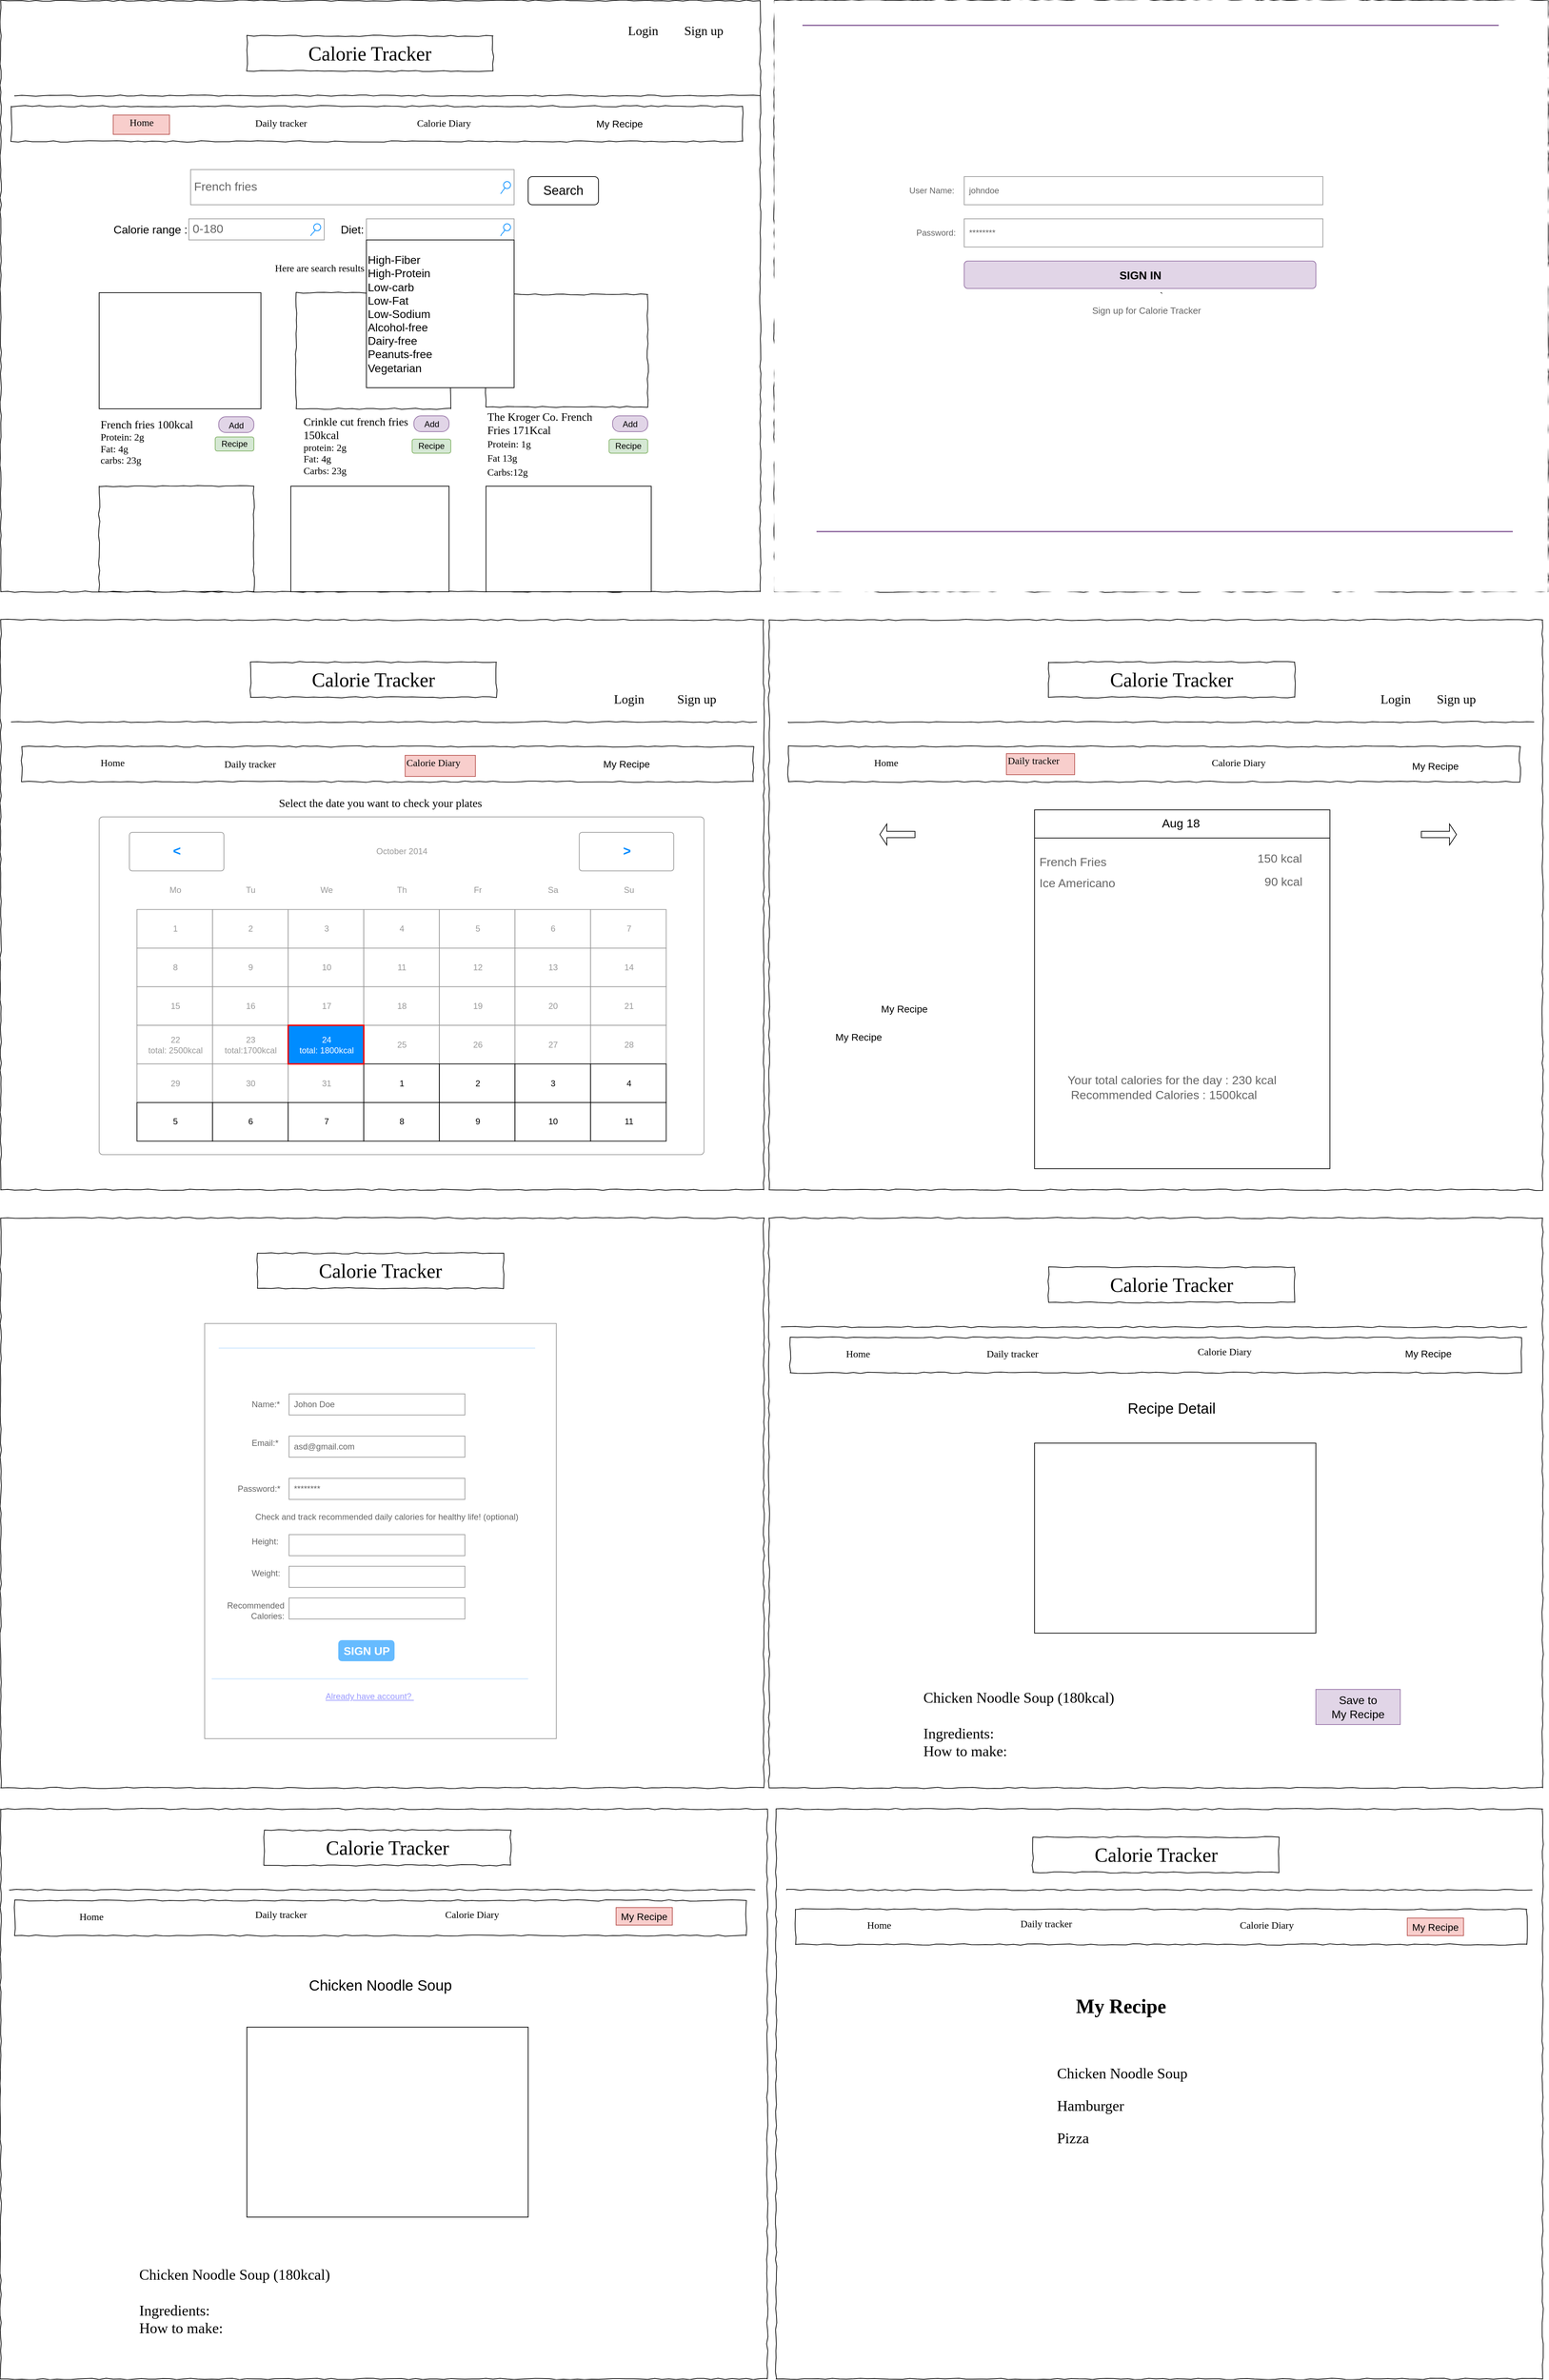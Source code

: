 <mxfile version="13.6.2" type="github">
  <diagram name="Page-1" id="03018318-947c-dd8e-b7a3-06fadd420f32">
    <mxGraphModel dx="2183" dy="1108" grid="1" gridSize="10" guides="1" tooltips="1" connect="1" arrows="1" fold="1" page="1" pageScale="1" pageWidth="1100" pageHeight="850" background="#ffffff" math="0" shadow="0">
      <root>
        <mxCell id="0" />
        <mxCell id="1" parent="0" />
        <mxCell id="677b7b8949515195-1" value="" style="whiteSpace=wrap;html=1;rounded=0;shadow=0;labelBackgroundColor=none;strokeWidth=1;fontFamily=Verdana;fontSize=12;align=center;comic=1;" parent="1" vertex="1">
          <mxGeometry y="10" width="1080" height="840" as="geometry" />
        </mxCell>
        <mxCell id="677b7b8949515195-2" value="Calorie Tracker" style="whiteSpace=wrap;html=1;rounded=0;shadow=0;labelBackgroundColor=none;strokeWidth=1;fontFamily=Verdana;fontSize=28;align=center;comic=1;" parent="1" vertex="1">
          <mxGeometry x="350" y="60" width="350" height="50" as="geometry" />
        </mxCell>
        <mxCell id="677b7b8949515195-3" value="French fries" style="strokeWidth=1;shadow=0;dashed=0;align=center;html=1;shape=mxgraph.mockup.forms.searchBox;strokeColor=#999999;mainText=;strokeColor2=#008cff;fontColor=#666666;fontSize=17;align=left;spacingLeft=3;rounded=0;labelBackgroundColor=none;comic=1;" parent="1" vertex="1">
          <mxGeometry x="270" y="250" width="460" height="50" as="geometry" />
        </mxCell>
        <mxCell id="677b7b8949515195-5" value="&lt;span style=&quot;font-size: 18px&quot;&gt;Login&lt;/span&gt;" style="text;html=1;points=[];align=left;verticalAlign=top;spacingTop=-4;fontSize=14;fontFamily=Verdana" parent="1" vertex="1">
          <mxGeometry x="890" y="40" width="90" height="30" as="geometry" />
        </mxCell>
        <mxCell id="677b7b8949515195-6" value="&lt;font style=&quot;font-size: 18px&quot;&gt;Sign up&lt;/font&gt;" style="text;html=1;points=[];align=left;verticalAlign=top;spacingTop=-4;fontSize=14;fontFamily=Verdana" parent="1" vertex="1">
          <mxGeometry x="970" y="40" width="70" height="40" as="geometry" />
        </mxCell>
        <mxCell id="677b7b8949515195-9" value="" style="line;strokeWidth=1;html=1;rounded=0;shadow=0;labelBackgroundColor=none;fillColor=none;fontFamily=Verdana;fontSize=14;fontColor=#000000;align=center;comic=1;" parent="1" vertex="1">
          <mxGeometry x="20" y="140" width="1060" height="10" as="geometry" />
        </mxCell>
        <mxCell id="677b7b8949515195-10" value="" style="whiteSpace=wrap;html=1;rounded=0;shadow=0;labelBackgroundColor=none;strokeWidth=1;fillColor=none;fontFamily=Verdana;fontSize=12;align=center;comic=1;" parent="1" vertex="1">
          <mxGeometry x="15" y="160" width="1040" height="50" as="geometry" />
        </mxCell>
        <mxCell id="677b7b8949515195-11" value="Calorie Diary" style="text;html=1;points=[];align=left;verticalAlign=top;spacingTop=-4;fontSize=14;fontFamily=Verdana" parent="1" vertex="1">
          <mxGeometry x="590" y="173.75" width="100" height="30" as="geometry" />
        </mxCell>
        <mxCell id="677b7b8949515195-13" value="Daily tracker&lt;br&gt;" style="text;html=1;points=[];align=left;verticalAlign=top;spacingTop=-4;fontSize=14;fontFamily=Verdana" parent="1" vertex="1">
          <mxGeometry x="360" y="173.75" width="97" height="25" as="geometry" />
        </mxCell>
        <mxCell id="677b7b8949515195-14" value="Home" style="text;html=1;points=[];align=center;verticalAlign=top;spacingTop=-4;fontSize=14;fontFamily=Verdana;fillColor=#f8cecc;strokeColor=#b85450;" parent="1" vertex="1">
          <mxGeometry x="160" y="172.5" width="80" height="27.5" as="geometry" />
        </mxCell>
        <mxCell id="677b7b8949515195-25" value="" style="whiteSpace=wrap;html=1;rounded=0;shadow=0;labelBackgroundColor=none;strokeWidth=1;fontFamily=Verdana;fontSize=12;align=center;comic=1;" parent="1" vertex="1">
          <mxGeometry x="140" y="700" width="220" height="150" as="geometry" />
        </mxCell>
        <mxCell id="677b7b8949515195-26" value="" style="whiteSpace=wrap;html=1;rounded=0;shadow=0;labelBackgroundColor=none;strokeWidth=1;fontFamily=Verdana;fontSize=12;align=center;comic=1;" parent="1" vertex="1">
          <mxGeometry x="690" y="427.5" width="230" height="160" as="geometry" />
        </mxCell>
        <mxCell id="677b7b8949515195-42" value="&lt;font style=&quot;font-size: 16px&quot;&gt;French fries 100kcal&lt;/font&gt;&lt;br&gt;Protein: 2g &lt;br&gt;Fat: 4g&lt;br&gt;carbs: 23g" style="text;html=1;points=[];align=left;verticalAlign=top;spacingTop=-4;fontSize=14;fontFamily=Verdana" parent="1" vertex="1">
          <mxGeometry x="140" y="600" width="160" height="70" as="geometry" />
        </mxCell>
        <mxCell id="677b7b8949515195-48" value="Here are search results for &quot; &quot;" style="text;html=1;points=[];align=left;verticalAlign=top;spacingTop=-4;fontSize=14;fontFamily=Verdana" parent="1" vertex="1">
          <mxGeometry x="387.5" y="380" width="250" height="30" as="geometry" />
        </mxCell>
        <mxCell id="iOdEwq1WsNc-iahHYhRR-1" value="&lt;font style=&quot;font-size: 18px&quot;&gt;Search&lt;/font&gt;" style="rounded=1;whiteSpace=wrap;html=1;" parent="1" vertex="1">
          <mxGeometry x="750" y="260" width="100" height="40" as="geometry" />
        </mxCell>
        <mxCell id="iOdEwq1WsNc-iahHYhRR-2" value="" style="whiteSpace=wrap;html=1;rounded=0;shadow=0;labelBackgroundColor=none;strokeWidth=1;fontFamily=Verdana;fontSize=12;align=center;comic=1;" parent="1" vertex="1">
          <mxGeometry x="420" y="425" width="220" height="165" as="geometry" />
        </mxCell>
        <mxCell id="iOdEwq1WsNc-iahHYhRR-3" value="" style="rounded=0;whiteSpace=wrap;html=1;" parent="1" vertex="1">
          <mxGeometry x="412.5" y="700" width="225" height="150" as="geometry" />
        </mxCell>
        <mxCell id="iOdEwq1WsNc-iahHYhRR-4" value="" style="rounded=0;whiteSpace=wrap;html=1;" parent="1" vertex="1">
          <mxGeometry x="690" y="700" width="235" height="150" as="geometry" />
        </mxCell>
        <mxCell id="iOdEwq1WsNc-iahHYhRR-6" value="&lt;div style=&quot;text-align: left ; font-size: 16px&quot;&gt;&lt;font style=&quot;font-size: 16px&quot;&gt;Crinkle cut french fries&lt;/font&gt;&lt;/div&gt;&lt;div style=&quot;text-align: left ; font-size: 16px&quot;&gt;&lt;font style=&quot;font-size: 16px&quot;&gt;150kcal&lt;/font&gt;&lt;/div&gt;&lt;font style=&quot;font-size: 14px&quot;&gt;&lt;div style=&quot;text-align: left&quot;&gt;&lt;span&gt;protein: 2g&lt;/span&gt;&lt;/div&gt;&lt;div style=&quot;text-align: left&quot;&gt;&lt;span&gt;Fat: 4g&lt;/span&gt;&lt;/div&gt;&lt;div style=&quot;text-align: left&quot;&gt;&lt;span&gt;Carbs: 23g&lt;/span&gt;&lt;/div&gt;&lt;/font&gt;" style="text;html=1;strokeColor=none;fillColor=none;align=center;verticalAlign=middle;whiteSpace=wrap;rounded=0;fontFamily=Verdana;" parent="1" vertex="1">
          <mxGeometry x="421" y="601.25" width="167.5" height="83.75" as="geometry" />
        </mxCell>
        <mxCell id="iOdEwq1WsNc-iahHYhRR-7" value="The Kroger Co. French Fries 171Kcal&lt;br style=&quot;font-size: 14px&quot;&gt;&lt;font style=&quot;font-size: 14px&quot;&gt;&lt;font style=&quot;font-size: 14px&quot;&gt;Protein&lt;/font&gt;: 1g&lt;br&gt;Fat 13g&lt;br&gt;Carbs:12g&lt;/font&gt;" style="text;html=1;strokeColor=none;fillColor=none;align=left;verticalAlign=middle;whiteSpace=wrap;rounded=0;fontFamily=Verdana;fontSize=16;" parent="1" vertex="1">
          <mxGeometry x="690" y="590" width="180" height="100" as="geometry" />
        </mxCell>
        <mxCell id="iOdEwq1WsNc-iahHYhRR-9" value="" style="rounded=0;whiteSpace=wrap;html=1;fontFamily=Verdana;fontSize=14;align=center;" parent="1" vertex="1">
          <mxGeometry x="140" y="425" width="230" height="165" as="geometry" />
        </mxCell>
        <mxCell id="iOdEwq1WsNc-iahHYhRR-10" value="&lt;font style=&quot;font-size: 12px ; font-weight: normal&quot;&gt;Add&lt;/font&gt;" style="strokeWidth=1;shadow=0;dashed=0;align=center;html=1;shape=mxgraph.mockup.buttons.button;strokeColor=#9673a6;mainText=;buttonStyle=round;fontSize=17;fontStyle=1;fillColor=#e1d5e7;whiteSpace=wrap;" parent="1" vertex="1">
          <mxGeometry x="310" y="601.25" width="50" height="22.5" as="geometry" />
        </mxCell>
        <mxCell id="iOdEwq1WsNc-iahHYhRR-11" value="&lt;font style=&quot;font-size: 12px ; font-weight: normal&quot;&gt;Add&lt;/font&gt;" style="strokeWidth=1;shadow=0;dashed=0;align=center;html=1;shape=mxgraph.mockup.buttons.button;strokeColor=#9673a6;mainText=;buttonStyle=round;fontSize=17;fontStyle=1;fillColor=#e1d5e7;whiteSpace=wrap;" parent="1" vertex="1">
          <mxGeometry x="587.5" y="600" width="50" height="22.5" as="geometry" />
        </mxCell>
        <mxCell id="iOdEwq1WsNc-iahHYhRR-13" value="&lt;font style=&quot;font-size: 12px ; font-weight: normal&quot;&gt;Add&lt;/font&gt;" style="strokeWidth=1;shadow=0;dashed=0;align=center;html=1;shape=mxgraph.mockup.buttons.button;strokeColor=#9673a6;mainText=;buttonStyle=round;fontSize=17;fontStyle=1;fillColor=#e1d5e7;whiteSpace=wrap;" parent="1" vertex="1">
          <mxGeometry x="870" y="600" width="50" height="22.5" as="geometry" />
        </mxCell>
        <mxCell id="iOdEwq1WsNc-iahHYhRR-16" value="" style="whiteSpace=wrap;html=1;rounded=0;shadow=0;labelBackgroundColor=none;strokeWidth=1;fontFamily=Verdana;fontSize=12;align=center;comic=1;" parent="1" vertex="1">
          <mxGeometry x="1092.5" y="890" width="1100" height="810" as="geometry" />
        </mxCell>
        <mxCell id="iOdEwq1WsNc-iahHYhRR-17" value="" style="whiteSpace=wrap;html=1;rounded=0;shadow=0;labelBackgroundColor=none;strokeWidth=1;fontFamily=Verdana;fontSize=12;align=center;comic=1;" parent="1" vertex="1">
          <mxGeometry y="1740" width="1085" height="810" as="geometry" />
        </mxCell>
        <mxCell id="iOdEwq1WsNc-iahHYhRR-18" value="&lt;span style=&quot;color: rgba(0 , 0 , 0 , 0) ; font-family: monospace ; font-size: 0px&quot;&gt;%3CmxGraphModel%3E%3Croot%3E%3CmxCell%20id%3D%220%22%2F%3E%3CmxCell%20id%3D%221%22%20parent%3D%220%22%2F%3E%3CmxCell%20id%3D%222%22%20value%3D%22Calorie%20Tracker%22%20style%3D%22whiteSpace%3Dwrap%3Bhtml%3D1%3Brounded%3D0%3Bshadow%3D0%3BlabelBackgroundColor%3Dnone%3BstrokeWidth%3D1%3BfontFamily%3DVerdana%3BfontSize%3D28%3Balign%3Dcenter%3Bcomic%3D1%3B%22%20vertex%3D%221%22%20parent%3D%221%22%3E%3CmxGeometry%20x%3D%22350%22%20y%3D%2250%22%20width%3D%22350%22%20height%3D%2250%22%20as%3D%22geometry%22%2F%3E%3C%2FmxCell%3E%3C%2Froot%3E%3C%2FmxGraphModel%3E&lt;/span&gt;" style="whiteSpace=wrap;html=1;rounded=0;shadow=0;labelBackgroundColor=none;strokeWidth=1;fontFamily=Verdana;fontSize=12;align=center;comic=1;" parent="1" vertex="1">
          <mxGeometry y="890" width="1085" height="810" as="geometry" />
        </mxCell>
        <mxCell id="iOdEwq1WsNc-iahHYhRR-20" value="" style="whiteSpace=wrap;html=1;rounded=0;shadow=0;labelBackgroundColor=none;strokeColor=#000000;strokeWidth=1;fillColor=none;fontFamily=Verdana;fontSize=12;fontColor=#000000;align=center;comic=1;" parent="1" vertex="1">
          <mxGeometry x="1100" y="10" width="1100" height="840" as="geometry" />
        </mxCell>
        <mxCell id="iOdEwq1WsNc-iahHYhRR-21" value="`" style="strokeWidth=1;shadow=0;dashed=0;align=center;html=1;shape=mxgraph.mockup.forms.rrect;rSize=0;fillColor=#ffffff;fontFamily=Verdana;fontSize=14;strokeColor=none;" parent="1" vertex="1">
          <mxGeometry x="1100" y="10" width="1100" height="840" as="geometry" />
        </mxCell>
        <mxCell id="iOdEwq1WsNc-iahHYhRR-23" value="" style="shape=line;strokeColor=#9673a6;strokeWidth=2;html=1;resizeWidth=1;fillColor=#e1d5e7;" parent="iOdEwq1WsNc-iahHYhRR-21" vertex="1">
          <mxGeometry width="990" height="10" relative="1" as="geometry">
            <mxPoint x="40" y="30" as="offset" />
          </mxGeometry>
        </mxCell>
        <mxCell id="iOdEwq1WsNc-iahHYhRR-24" value="User Name:" style="strokeWidth=1;shadow=0;dashed=0;align=center;html=1;shape=mxgraph.mockup.forms.anchor;fontSize=12;fontColor=#666666;align=left;resizeWidth=1;spacingLeft=0;strokeColor=none;" parent="iOdEwq1WsNc-iahHYhRR-21" vertex="1">
          <mxGeometry width="70" height="20" relative="1" as="geometry">
            <mxPoint x="190" y="260" as="offset" />
          </mxGeometry>
        </mxCell>
        <mxCell id="iOdEwq1WsNc-iahHYhRR-25" value="johndoe" style="strokeWidth=1;shadow=0;dashed=0;align=center;html=1;shape=mxgraph.mockup.forms.rrect;rSize=0;strokeColor=#999999;fontColor=#666666;align=left;spacingLeft=5;resizeWidth=1;" parent="iOdEwq1WsNc-iahHYhRR-21" vertex="1">
          <mxGeometry width="510" height="40" relative="1" as="geometry">
            <mxPoint x="270" y="250" as="offset" />
          </mxGeometry>
        </mxCell>
        <mxCell id="iOdEwq1WsNc-iahHYhRR-26" value="Password:" style="strokeWidth=1;shadow=0;dashed=0;align=center;html=1;shape=mxgraph.mockup.forms.anchor;fontSize=12;fontColor=#666666;align=left;resizeWidth=1;spacingLeft=0;strokeColor=none;" parent="iOdEwq1WsNc-iahHYhRR-21" vertex="1">
          <mxGeometry width="70" height="20" relative="1" as="geometry">
            <mxPoint x="200" y="320" as="offset" />
          </mxGeometry>
        </mxCell>
        <mxCell id="iOdEwq1WsNc-iahHYhRR-27" value="********" style="strokeWidth=1;shadow=0;dashed=0;align=center;html=1;shape=mxgraph.mockup.forms.rrect;rSize=0;strokeColor=#999999;fontColor=#666666;align=left;spacingLeft=5;resizeWidth=1;" parent="iOdEwq1WsNc-iahHYhRR-21" vertex="1">
          <mxGeometry width="510" height="40" relative="1" as="geometry">
            <mxPoint x="270" y="310" as="offset" />
          </mxGeometry>
        </mxCell>
        <mxCell id="iOdEwq1WsNc-iahHYhRR-28" value="SIGN IN" style="strokeWidth=1;shadow=0;dashed=0;align=center;html=1;shape=mxgraph.mockup.forms.rrect;rSize=5;strokeColor=#9673a6;fillColor=#e1d5e7;fontSize=16;fontStyle=1;" parent="iOdEwq1WsNc-iahHYhRR-21" vertex="1">
          <mxGeometry y="1" width="500" height="39" relative="1" as="geometry">
            <mxPoint x="270" y="-470" as="offset" />
          </mxGeometry>
        </mxCell>
        <mxCell id="iOdEwq1WsNc-iahHYhRR-30" value="" style="shape=line;strokeColor=#9673a6;strokeWidth=2;html=1;resizeWidth=1;fillColor=#e1d5e7;" parent="iOdEwq1WsNc-iahHYhRR-21" vertex="1">
          <mxGeometry y="1" width="990" height="11" relative="1" as="geometry">
            <mxPoint x="60" y="-91" as="offset" />
          </mxGeometry>
        </mxCell>
        <mxCell id="iOdEwq1WsNc-iahHYhRR-31" value="&lt;font style=&quot;font-size: 13px&quot;&gt;Sign up for Calorie Tracker&lt;/font&gt;" style="strokeWidth=1;shadow=0;dashed=0;align=center;html=1;shape=mxgraph.mockup.forms.anchor;fontSize=12;fontColor=#666666;align=left;spacingLeft=0;resizeWidth=1;strokeColor=none;" parent="iOdEwq1WsNc-iahHYhRR-21" vertex="1">
          <mxGeometry y="1" width="200" height="49" relative="1" as="geometry">
            <mxPoint x="450" y="-425" as="offset" />
          </mxGeometry>
        </mxCell>
        <mxCell id="iOdEwq1WsNc-iahHYhRR-33" value="" style="whiteSpace=wrap;html=1;rounded=0;shadow=0;labelBackgroundColor=none;strokeWidth=1;fillColor=none;fontFamily=Verdana;fontSize=12;align=center;comic=1;" parent="1" vertex="1">
          <mxGeometry x="30" y="1070" width="1040" height="50" as="geometry" />
        </mxCell>
        <mxCell id="iOdEwq1WsNc-iahHYhRR-34" value="" style="whiteSpace=wrap;html=1;rounded=0;shadow=0;labelBackgroundColor=none;strokeWidth=1;fillColor=none;fontFamily=Verdana;fontSize=12;align=center;comic=1;" parent="1" vertex="1">
          <mxGeometry x="1120" y="1070" width="1040" height="50" as="geometry" />
        </mxCell>
        <mxCell id="iOdEwq1WsNc-iahHYhRR-35" value="" style="line;strokeWidth=1;html=1;rounded=0;shadow=0;labelBackgroundColor=none;fillColor=none;fontFamily=Verdana;fontSize=14;fontColor=#000000;align=center;comic=1;" parent="1" vertex="1">
          <mxGeometry x="15" y="1030" width="1060" height="10" as="geometry" />
        </mxCell>
        <mxCell id="iOdEwq1WsNc-iahHYhRR-36" value="" style="line;strokeWidth=1;html=1;rounded=0;shadow=0;labelBackgroundColor=none;fillColor=none;fontFamily=Verdana;fontSize=14;fontColor=#000000;align=center;comic=1;" parent="1" vertex="1">
          <mxGeometry x="1120" y="1030" width="1060" height="10" as="geometry" />
        </mxCell>
        <mxCell id="iOdEwq1WsNc-iahHYhRR-37" value="Calorie Tracker" style="whiteSpace=wrap;html=1;rounded=0;shadow=0;labelBackgroundColor=none;strokeWidth=1;fontFamily=Verdana;fontSize=28;align=center;comic=1;" parent="1" vertex="1">
          <mxGeometry x="355" y="950" width="350" height="50" as="geometry" />
        </mxCell>
        <mxCell id="iOdEwq1WsNc-iahHYhRR-38" value="Calorie Tracker" style="whiteSpace=wrap;html=1;rounded=0;shadow=0;labelBackgroundColor=none;strokeWidth=1;fontFamily=Verdana;fontSize=28;align=center;comic=1;" parent="1" vertex="1">
          <mxGeometry x="1490" y="950" width="350" height="50" as="geometry" />
        </mxCell>
        <mxCell id="iOdEwq1WsNc-iahHYhRR-42" value="Calorie Diary" style="text;html=1;points=[];align=left;verticalAlign=top;spacingTop=-4;fontSize=14;fontFamily=Verdana" parent="1" vertex="1">
          <mxGeometry x="1720" y="1082.5" width="100" height="30" as="geometry" />
        </mxCell>
        <mxCell id="iOdEwq1WsNc-iahHYhRR-43" value="Calorie Diary" style="text;html=1;points=[];align=left;verticalAlign=top;spacingTop=-4;fontSize=14;fontFamily=Verdana;fillColor=#f8cecc;strokeColor=#b85450;" parent="1" vertex="1">
          <mxGeometry x="575" y="1082.5" width="100" height="30" as="geometry" />
        </mxCell>
        <mxCell id="iOdEwq1WsNc-iahHYhRR-44" value="&lt;div style=&quot;text-align: center&quot;&gt;&lt;span&gt;Daily tracker&lt;/span&gt;&lt;/div&gt;" style="text;html=1;points=[];align=left;verticalAlign=top;spacingTop=-4;fontSize=14;fontFamily=Verdana;fillColor=#f8cecc;strokeColor=#b85450;" parent="1" vertex="1">
          <mxGeometry x="1430" y="1080" width="97" height="30" as="geometry" />
        </mxCell>
        <mxCell id="iOdEwq1WsNc-iahHYhRR-45" value="Daily tracker&lt;br&gt;" style="text;html=1;points=[];align=left;verticalAlign=top;spacingTop=-4;fontSize=14;fontFamily=Verdana" parent="1" vertex="1">
          <mxGeometry x="315.5" y="1085" width="97" height="25" as="geometry" />
        </mxCell>
        <mxCell id="iOdEwq1WsNc-iahHYhRR-46" value="Home" style="text;html=1;points=[];align=left;verticalAlign=top;spacingTop=-4;fontSize=14;fontFamily=Verdana" parent="1" vertex="1">
          <mxGeometry x="1240" y="1082.5" width="90" height="25" as="geometry" />
        </mxCell>
        <mxCell id="iOdEwq1WsNc-iahHYhRR-47" value="Home" style="text;html=1;points=[];align=left;verticalAlign=top;spacingTop=-4;fontSize=14;fontFamily=Verdana" parent="1" vertex="1">
          <mxGeometry x="140" y="1082.5" width="90" height="25" as="geometry" />
        </mxCell>
        <mxCell id="iOdEwq1WsNc-iahHYhRR-50" value="&lt;span style=&quot;color: rgba(0 , 0 , 0 , 0) ; font-family: monospace ; font-size: 0px&quot;&gt;%3CmxGraphModel%3E%3Croot%3E%3CmxCell%20id%3D%220%22%2F%3E%3CmxCell%20id%3D%221%22%20parent%3D%220%22%2F%3E%3CmxCell%20id%3D%222%22%20value%3D%22Ice%20Americano%22%20style%3D%22strokeWidth%3D1%3Bshadow%3D0%3Bdashed%3D0%3Balign%3Dcenter%3Bhtml%3D1%3Bshape%3Dmxgraph.mockup.forms.anchor%3BfontSize%3D17%3BfontColor%3D%23666666%3Balign%3Dleft%3BspacingLeft%3D5%3BresizeWidth%3D1%3B%22%20vertex%3D%221%22%20parent%3D%221%22%3E%3CmxGeometry%20x%3D%221480%22%20y%3D%221265%22%20width%3D%22380%22%20height%3D%2220%22%20as%3D%22geometry%22%2F%3E%3C%2FmxCell%3E%3C%2Froot%3E%3C%2FmxGraphModel%3E&lt;/span&gt;" style="strokeWidth=1;shadow=0;dashed=0;align=center;html=1;shape=mxgraph.mockup.forms.rrect;rSize=0;fontFamily=Verdana;fontSize=16;" parent="1" vertex="1">
          <mxGeometry x="1470" y="1160" width="420" height="510" as="geometry" />
        </mxCell>
        <mxCell id="iOdEwq1WsNc-iahHYhRR-51" value="Aug 18&amp;nbsp;" style="strokeWidth=1;shadow=0;dashed=0;align=center;html=1;shape=mxgraph.mockup.forms.rrect;rSize=0;fontSize=17;resizeWidth=1;" parent="iOdEwq1WsNc-iahHYhRR-50" vertex="1">
          <mxGeometry width="420" height="40" relative="1" as="geometry" />
        </mxCell>
        <mxCell id="iOdEwq1WsNc-iahHYhRR-52" value="French Fries" style="strokeWidth=1;shadow=0;dashed=0;align=center;html=1;shape=mxgraph.mockup.forms.anchor;fontSize=17;fontColor=#666666;align=left;spacingLeft=5;resizeWidth=1;strokeColor=none;" parent="iOdEwq1WsNc-iahHYhRR-50" vertex="1">
          <mxGeometry width="110" height="30" relative="1" as="geometry">
            <mxPoint y="60" as="offset" />
          </mxGeometry>
        </mxCell>
        <mxCell id="iOdEwq1WsNc-iahHYhRR-53" value="150 kcal" style="strokeWidth=1;shadow=0;dashed=0;align=center;html=1;shape=mxgraph.mockup.forms.anchor;fontSize=17;fontColor=#666666;align=left;spacingLeft=5;resizeWidth=1;strokeColor=none;" parent="iOdEwq1WsNc-iahHYhRR-50" vertex="1">
          <mxGeometry width="90" height="20" relative="1" as="geometry">
            <mxPoint x="310" y="60" as="offset" />
          </mxGeometry>
        </mxCell>
        <mxCell id="iOdEwq1WsNc-iahHYhRR-55" value="Ice Americano" style="strokeWidth=1;shadow=0;dashed=0;align=center;html=1;shape=mxgraph.mockup.forms.anchor;fontSize=17;fontColor=#666666;align=left;spacingLeft=5;resizeWidth=1;strokeColor=none;" parent="iOdEwq1WsNc-iahHYhRR-50" vertex="1">
          <mxGeometry width="380" height="20" relative="1" as="geometry">
            <mxPoint y="95" as="offset" />
          </mxGeometry>
        </mxCell>
        <mxCell id="iOdEwq1WsNc-iahHYhRR-116" value="90 kcal" style="strokeWidth=1;shadow=0;dashed=0;align=center;html=1;shape=mxgraph.mockup.forms.anchor;fontSize=17;fontColor=#666666;align=left;spacingLeft=5;resizeWidth=1;strokeColor=none;" parent="iOdEwq1WsNc-iahHYhRR-50" vertex="1">
          <mxGeometry x="320" y="90" width="80" height="25" as="geometry" />
        </mxCell>
        <mxCell id="iOdEwq1WsNc-iahHYhRR-117" value="Your total calories for the day : 230 kcal&lt;br&gt;&amp;nbsp;Recommended Calories : 1500kcal" style="strokeWidth=1;shadow=0;dashed=0;align=left;html=1;shape=mxgraph.mockup.forms.anchor;fontSize=17;fontColor=#666666;align=left;spacingLeft=5;resizeWidth=1;strokeColor=none;" parent="iOdEwq1WsNc-iahHYhRR-50" vertex="1">
          <mxGeometry x="40" y="360" width="330" height="70" as="geometry" />
        </mxCell>
        <mxCell id="iOdEwq1WsNc-iahHYhRR-56" style="edgeStyle=orthogonalEdgeStyle;rounded=0;orthogonalLoop=1;jettySize=auto;html=1;exitX=0;exitY=1;exitDx=0;exitDy=0;fontFamily=Verdana;fontSize=16;" parent="1" source="iOdEwq1WsNc-iahHYhRR-16" target="iOdEwq1WsNc-iahHYhRR-16" edge="1">
          <mxGeometry relative="1" as="geometry">
            <Array as="points">
              <mxPoint x="1140" y="1700" />
              <mxPoint x="1140" y="1700" />
            </Array>
          </mxGeometry>
        </mxCell>
        <mxCell id="iOdEwq1WsNc-iahHYhRR-58" value="t" style="strokeWidth=1;shadow=0;dashed=0;align=center;html=1;shape=mxgraph.mockup.forms.rrect;rSize=5;strokeColor=#999999;fillColor=#ffffff;fontFamily=Verdana;fontSize=16;" parent="1" vertex="1">
          <mxGeometry x="140" y="1170" width="860" height="480" as="geometry" />
        </mxCell>
        <mxCell id="iOdEwq1WsNc-iahHYhRR-59" value="October 2014" style="strokeWidth=1;shadow=0;dashed=0;align=center;html=1;shape=mxgraph.mockup.forms.anchor;fontColor=#999999;strokeColor=none;" parent="iOdEwq1WsNc-iahHYhRR-58" vertex="1">
          <mxGeometry x="161.25" y="21.943" width="537.5" height="54.857" as="geometry" />
        </mxCell>
        <mxCell id="iOdEwq1WsNc-iahHYhRR-60" value="&lt;" style="strokeWidth=1;shadow=0;dashed=0;align=center;html=1;shape=mxgraph.mockup.forms.rrect;rSize=4;strokeColor=#999999;fontColor=#008cff;fontSize=19;fontStyle=1;" parent="iOdEwq1WsNc-iahHYhRR-58" vertex="1">
          <mxGeometry x="43" y="21.943" width="134.375" height="54.857" as="geometry" />
        </mxCell>
        <mxCell id="iOdEwq1WsNc-iahHYhRR-61" value="&gt;" style="strokeWidth=1;shadow=0;dashed=0;align=center;html=1;shape=mxgraph.mockup.forms.rrect;rSize=4;strokeColor=#999999;fontColor=#008cff;fontSize=19;fontStyle=1;" parent="iOdEwq1WsNc-iahHYhRR-58" vertex="1">
          <mxGeometry x="682.625" y="21.943" width="134.375" height="54.857" as="geometry" />
        </mxCell>
        <mxCell id="iOdEwq1WsNc-iahHYhRR-62" value="Mo" style="strokeWidth=1;shadow=0;dashed=0;align=center;html=1;shape=mxgraph.mockup.forms.anchor;fontColor=#999999;" parent="iOdEwq1WsNc-iahHYhRR-58" vertex="1">
          <mxGeometry x="53.75" y="76.8" width="107.5" height="54.857" as="geometry" />
        </mxCell>
        <mxCell id="iOdEwq1WsNc-iahHYhRR-63" value="Tu" style="strokeWidth=1;shadow=0;dashed=0;align=center;html=1;shape=mxgraph.mockup.forms.anchor;fontColor=#999999;" parent="iOdEwq1WsNc-iahHYhRR-58" vertex="1">
          <mxGeometry x="161.25" y="76.8" width="107.5" height="54.857" as="geometry" />
        </mxCell>
        <mxCell id="iOdEwq1WsNc-iahHYhRR-64" value="We" style="strokeWidth=1;shadow=0;dashed=0;align=center;html=1;shape=mxgraph.mockup.forms.anchor;fontColor=#999999;" parent="iOdEwq1WsNc-iahHYhRR-58" vertex="1">
          <mxGeometry x="268.75" y="76.8" width="107.5" height="54.857" as="geometry" />
        </mxCell>
        <mxCell id="iOdEwq1WsNc-iahHYhRR-65" value="Th" style="strokeWidth=1;shadow=0;dashed=0;align=center;html=1;shape=mxgraph.mockup.forms.anchor;fontColor=#999999;" parent="iOdEwq1WsNc-iahHYhRR-58" vertex="1">
          <mxGeometry x="376.25" y="76.8" width="107.5" height="54.857" as="geometry" />
        </mxCell>
        <mxCell id="iOdEwq1WsNc-iahHYhRR-66" value="Fr" style="strokeWidth=1;shadow=0;dashed=0;align=center;html=1;shape=mxgraph.mockup.forms.anchor;fontColor=#999999;" parent="iOdEwq1WsNc-iahHYhRR-58" vertex="1">
          <mxGeometry x="483.75" y="76.8" width="107.5" height="54.857" as="geometry" />
        </mxCell>
        <mxCell id="iOdEwq1WsNc-iahHYhRR-67" value="Sa" style="strokeWidth=1;shadow=0;dashed=0;align=center;html=1;shape=mxgraph.mockup.forms.anchor;fontColor=#999999;" parent="iOdEwq1WsNc-iahHYhRR-58" vertex="1">
          <mxGeometry x="591.25" y="76.8" width="107.5" height="54.857" as="geometry" />
        </mxCell>
        <mxCell id="iOdEwq1WsNc-iahHYhRR-68" value="Su" style="strokeWidth=1;shadow=0;dashed=0;align=center;html=1;shape=mxgraph.mockup.forms.anchor;fontColor=#999999;" parent="iOdEwq1WsNc-iahHYhRR-58" vertex="1">
          <mxGeometry x="698.75" y="76.8" width="107.5" height="54.857" as="geometry" />
        </mxCell>
        <mxCell id="iOdEwq1WsNc-iahHYhRR-69" value="1" style="strokeWidth=1;shadow=0;dashed=0;align=center;html=1;shape=mxgraph.mockup.forms.rrect;rSize=0;strokeColor=#999999;fontColor=#999999;" parent="iOdEwq1WsNc-iahHYhRR-58" vertex="1">
          <mxGeometry x="53.75" y="131.657" width="107.5" height="54.857" as="geometry" />
        </mxCell>
        <mxCell id="iOdEwq1WsNc-iahHYhRR-70" value="2" style="strokeWidth=1;shadow=0;dashed=0;align=center;html=1;shape=mxgraph.mockup.forms.rrect;rSize=0;strokeColor=#999999;fontColor=#999999;" parent="iOdEwq1WsNc-iahHYhRR-58" vertex="1">
          <mxGeometry x="161.25" y="131.657" width="107.5" height="54.857" as="geometry" />
        </mxCell>
        <mxCell id="iOdEwq1WsNc-iahHYhRR-71" value="3" style="strokeWidth=1;shadow=0;dashed=0;align=center;html=1;shape=mxgraph.mockup.forms.rrect;rSize=0;strokeColor=#999999;fontColor=#999999;" parent="iOdEwq1WsNc-iahHYhRR-58" vertex="1">
          <mxGeometry x="268.75" y="131.657" width="107.5" height="54.857" as="geometry" />
        </mxCell>
        <mxCell id="iOdEwq1WsNc-iahHYhRR-72" value="4" style="strokeWidth=1;shadow=0;dashed=0;align=center;html=1;shape=mxgraph.mockup.forms.rrect;rSize=0;strokeColor=#999999;fontColor=#999999;" parent="iOdEwq1WsNc-iahHYhRR-58" vertex="1">
          <mxGeometry x="376.25" y="131.657" width="107.5" height="54.857" as="geometry" />
        </mxCell>
        <mxCell id="iOdEwq1WsNc-iahHYhRR-73" value="5" style="strokeWidth=1;shadow=0;dashed=0;align=center;html=1;shape=mxgraph.mockup.forms.rrect;rSize=0;strokeColor=#999999;fontColor=#999999;" parent="iOdEwq1WsNc-iahHYhRR-58" vertex="1">
          <mxGeometry x="483.75" y="131.657" width="107.5" height="54.857" as="geometry" />
        </mxCell>
        <mxCell id="iOdEwq1WsNc-iahHYhRR-74" value="6" style="strokeWidth=1;shadow=0;dashed=0;align=center;html=1;shape=mxgraph.mockup.forms.rrect;rSize=0;strokeColor=#999999;fontColor=#999999;" parent="iOdEwq1WsNc-iahHYhRR-58" vertex="1">
          <mxGeometry x="591.25" y="131.657" width="107.5" height="54.857" as="geometry" />
        </mxCell>
        <mxCell id="iOdEwq1WsNc-iahHYhRR-75" value="7" style="strokeWidth=1;shadow=0;dashed=0;align=center;html=1;shape=mxgraph.mockup.forms.rrect;rSize=0;strokeColor=#999999;fontColor=#999999;" parent="iOdEwq1WsNc-iahHYhRR-58" vertex="1">
          <mxGeometry x="698.75" y="131.657" width="107.5" height="54.857" as="geometry" />
        </mxCell>
        <mxCell id="iOdEwq1WsNc-iahHYhRR-76" value="8" style="strokeWidth=1;shadow=0;dashed=0;align=center;html=1;shape=mxgraph.mockup.forms.rrect;rSize=0;strokeColor=#999999;fontColor=#999999;" parent="iOdEwq1WsNc-iahHYhRR-58" vertex="1">
          <mxGeometry x="53.75" y="186.514" width="107.5" height="54.857" as="geometry" />
        </mxCell>
        <mxCell id="iOdEwq1WsNc-iahHYhRR-77" value="9" style="strokeWidth=1;shadow=0;dashed=0;align=center;html=1;shape=mxgraph.mockup.forms.rrect;rSize=0;strokeColor=#999999;fontColor=#999999;" parent="iOdEwq1WsNc-iahHYhRR-58" vertex="1">
          <mxGeometry x="161.25" y="186.514" width="107.5" height="54.857" as="geometry" />
        </mxCell>
        <mxCell id="iOdEwq1WsNc-iahHYhRR-78" value="10" style="strokeWidth=1;shadow=0;dashed=0;align=center;html=1;shape=mxgraph.mockup.forms.rrect;rSize=0;strokeColor=#999999;fontColor=#999999;" parent="iOdEwq1WsNc-iahHYhRR-58" vertex="1">
          <mxGeometry x="268.75" y="186.514" width="107.5" height="54.857" as="geometry" />
        </mxCell>
        <mxCell id="iOdEwq1WsNc-iahHYhRR-79" value="11" style="strokeWidth=1;shadow=0;dashed=0;align=center;html=1;shape=mxgraph.mockup.forms.rrect;rSize=0;strokeColor=#999999;fontColor=#999999;" parent="iOdEwq1WsNc-iahHYhRR-58" vertex="1">
          <mxGeometry x="376.25" y="186.514" width="107.5" height="54.857" as="geometry" />
        </mxCell>
        <mxCell id="iOdEwq1WsNc-iahHYhRR-80" value="12" style="strokeWidth=1;shadow=0;dashed=0;align=center;html=1;shape=mxgraph.mockup.forms.rrect;rSize=0;strokeColor=#999999;fontColor=#999999;" parent="iOdEwq1WsNc-iahHYhRR-58" vertex="1">
          <mxGeometry x="483.75" y="186.514" width="107.5" height="54.857" as="geometry" />
        </mxCell>
        <mxCell id="iOdEwq1WsNc-iahHYhRR-81" value="13" style="strokeWidth=1;shadow=0;dashed=0;align=center;html=1;shape=mxgraph.mockup.forms.rrect;rSize=0;strokeColor=#999999;fontColor=#999999;" parent="iOdEwq1WsNc-iahHYhRR-58" vertex="1">
          <mxGeometry x="591.25" y="186.514" width="107.5" height="54.857" as="geometry" />
        </mxCell>
        <mxCell id="iOdEwq1WsNc-iahHYhRR-82" value="14" style="strokeWidth=1;shadow=0;dashed=0;align=center;html=1;shape=mxgraph.mockup.forms.rrect;rSize=0;strokeColor=#999999;fontColor=#999999;" parent="iOdEwq1WsNc-iahHYhRR-58" vertex="1">
          <mxGeometry x="698.75" y="186.514" width="107.5" height="54.857" as="geometry" />
        </mxCell>
        <mxCell id="iOdEwq1WsNc-iahHYhRR-83" value="15" style="strokeWidth=1;shadow=0;dashed=0;align=center;html=1;shape=mxgraph.mockup.forms.rrect;rSize=0;strokeColor=#999999;fontColor=#999999;" parent="iOdEwq1WsNc-iahHYhRR-58" vertex="1">
          <mxGeometry x="53.75" y="241.371" width="107.5" height="54.857" as="geometry" />
        </mxCell>
        <mxCell id="iOdEwq1WsNc-iahHYhRR-84" value="16" style="strokeWidth=1;shadow=0;dashed=0;align=center;html=1;shape=mxgraph.mockup.forms.rrect;rSize=0;strokeColor=#999999;fontColor=#999999;" parent="iOdEwq1WsNc-iahHYhRR-58" vertex="1">
          <mxGeometry x="161.25" y="241.371" width="107.5" height="54.857" as="geometry" />
        </mxCell>
        <mxCell id="iOdEwq1WsNc-iahHYhRR-85" value="17" style="strokeWidth=1;shadow=0;dashed=0;align=center;html=1;shape=mxgraph.mockup.forms.rrect;rSize=0;strokeColor=#999999;fontColor=#999999;" parent="iOdEwq1WsNc-iahHYhRR-58" vertex="1">
          <mxGeometry x="268.75" y="241.371" width="107.5" height="54.857" as="geometry" />
        </mxCell>
        <mxCell id="iOdEwq1WsNc-iahHYhRR-86" value="18" style="strokeWidth=1;shadow=0;dashed=0;align=center;html=1;shape=mxgraph.mockup.forms.rrect;rSize=0;strokeColor=#999999;fontColor=#999999;" parent="iOdEwq1WsNc-iahHYhRR-58" vertex="1">
          <mxGeometry x="376.25" y="241.371" width="107.5" height="54.857" as="geometry" />
        </mxCell>
        <mxCell id="iOdEwq1WsNc-iahHYhRR-87" value="19" style="strokeWidth=1;shadow=0;dashed=0;align=center;html=1;shape=mxgraph.mockup.forms.rrect;rSize=0;strokeColor=#999999;fontColor=#999999;" parent="iOdEwq1WsNc-iahHYhRR-58" vertex="1">
          <mxGeometry x="483.75" y="241.371" width="107.5" height="54.857" as="geometry" />
        </mxCell>
        <mxCell id="iOdEwq1WsNc-iahHYhRR-88" value="20" style="strokeWidth=1;shadow=0;dashed=0;align=center;html=1;shape=mxgraph.mockup.forms.rrect;rSize=0;strokeColor=#999999;fontColor=#999999;" parent="iOdEwq1WsNc-iahHYhRR-58" vertex="1">
          <mxGeometry x="591.25" y="241.371" width="107.5" height="54.857" as="geometry" />
        </mxCell>
        <mxCell id="iOdEwq1WsNc-iahHYhRR-89" value="21" style="strokeWidth=1;shadow=0;dashed=0;align=center;html=1;shape=mxgraph.mockup.forms.rrect;rSize=0;strokeColor=#999999;fontColor=#999999;" parent="iOdEwq1WsNc-iahHYhRR-58" vertex="1">
          <mxGeometry x="698.75" y="241.371" width="107.5" height="54.857" as="geometry" />
        </mxCell>
        <mxCell id="iOdEwq1WsNc-iahHYhRR-90" value="22&lt;br&gt;total: 2500kcal" style="strokeWidth=1;shadow=0;dashed=0;align=center;html=1;shape=mxgraph.mockup.forms.rrect;rSize=0;strokeColor=#999999;fontColor=#999999;" parent="iOdEwq1WsNc-iahHYhRR-58" vertex="1">
          <mxGeometry x="53.75" y="296.229" width="107.5" height="54.857" as="geometry" />
        </mxCell>
        <mxCell id="iOdEwq1WsNc-iahHYhRR-91" value="23&lt;br&gt;total:1700kcal" style="strokeWidth=1;shadow=0;dashed=0;align=center;html=1;shape=mxgraph.mockup.forms.rrect;rSize=0;strokeColor=#999999;fontColor=#999999;" parent="iOdEwq1WsNc-iahHYhRR-58" vertex="1">
          <mxGeometry x="161.25" y="296.229" width="107.5" height="54.857" as="geometry" />
        </mxCell>
        <mxCell id="iOdEwq1WsNc-iahHYhRR-92" value="25" style="strokeWidth=1;shadow=0;dashed=0;align=center;html=1;shape=mxgraph.mockup.forms.rrect;rSize=0;strokeColor=#999999;fontColor=#999999;" parent="iOdEwq1WsNc-iahHYhRR-58" vertex="1">
          <mxGeometry x="376.25" y="296.229" width="107.5" height="54.857" as="geometry" />
        </mxCell>
        <mxCell id="iOdEwq1WsNc-iahHYhRR-93" value="26" style="strokeWidth=1;shadow=0;dashed=0;align=center;html=1;shape=mxgraph.mockup.forms.rrect;rSize=0;strokeColor=#999999;fontColor=#999999;" parent="iOdEwq1WsNc-iahHYhRR-58" vertex="1">
          <mxGeometry x="483.75" y="296.229" width="107.5" height="54.857" as="geometry" />
        </mxCell>
        <mxCell id="iOdEwq1WsNc-iahHYhRR-94" value="27" style="strokeWidth=1;shadow=0;dashed=0;align=center;html=1;shape=mxgraph.mockup.forms.rrect;rSize=0;strokeColor=#999999;fontColor=#999999;" parent="iOdEwq1WsNc-iahHYhRR-58" vertex="1">
          <mxGeometry x="591.25" y="296.229" width="107.5" height="54.857" as="geometry" />
        </mxCell>
        <mxCell id="iOdEwq1WsNc-iahHYhRR-95" value="28" style="strokeWidth=1;shadow=0;dashed=0;align=center;html=1;shape=mxgraph.mockup.forms.rrect;rSize=0;strokeColor=#999999;fontColor=#999999;" parent="iOdEwq1WsNc-iahHYhRR-58" vertex="1">
          <mxGeometry x="698.75" y="296.229" width="107.5" height="54.857" as="geometry" />
        </mxCell>
        <mxCell id="iOdEwq1WsNc-iahHYhRR-96" value="29" style="strokeWidth=1;shadow=0;dashed=0;align=center;html=1;shape=mxgraph.mockup.forms.rrect;rSize=0;strokeColor=#999999;fontColor=#999999;" parent="iOdEwq1WsNc-iahHYhRR-58" vertex="1">
          <mxGeometry x="53.75" y="351.086" width="107.5" height="54.857" as="geometry" />
        </mxCell>
        <mxCell id="iOdEwq1WsNc-iahHYhRR-97" value="30" style="strokeWidth=1;shadow=0;dashed=0;align=center;html=1;shape=mxgraph.mockup.forms.rrect;rSize=0;strokeColor=#999999;fontColor=#999999;" parent="iOdEwq1WsNc-iahHYhRR-58" vertex="1">
          <mxGeometry x="161.25" y="351.086" width="107.5" height="54.857" as="geometry" />
        </mxCell>
        <mxCell id="iOdEwq1WsNc-iahHYhRR-98" value="31" style="strokeWidth=1;shadow=0;dashed=0;align=center;html=1;shape=mxgraph.mockup.forms.rrect;rSize=0;strokeColor=#999999;fontColor=#999999;" parent="iOdEwq1WsNc-iahHYhRR-58" vertex="1">
          <mxGeometry x="268.75" y="351.086" width="107.5" height="54.857" as="geometry" />
        </mxCell>
        <mxCell id="iOdEwq1WsNc-iahHYhRR-99" value="1" style="strokeWidth=1;shadow=0;dashed=0;align=center;html=1;shape=mxgraph.mockup.forms.rrect;rSize=0;" parent="iOdEwq1WsNc-iahHYhRR-58" vertex="1">
          <mxGeometry x="376.25" y="351.086" width="107.5" height="54.857" as="geometry" />
        </mxCell>
        <mxCell id="iOdEwq1WsNc-iahHYhRR-100" value="2" style="strokeWidth=1;shadow=0;dashed=0;align=center;html=1;shape=mxgraph.mockup.forms.rrect;rSize=0;" parent="iOdEwq1WsNc-iahHYhRR-58" vertex="1">
          <mxGeometry x="483.75" y="351.086" width="107.5" height="54.857" as="geometry" />
        </mxCell>
        <mxCell id="iOdEwq1WsNc-iahHYhRR-101" value="3" style="strokeWidth=1;shadow=0;dashed=0;align=center;html=1;shape=mxgraph.mockup.forms.rrect;rSize=0;" parent="iOdEwq1WsNc-iahHYhRR-58" vertex="1">
          <mxGeometry x="591.25" y="351.086" width="107.5" height="54.857" as="geometry" />
        </mxCell>
        <mxCell id="iOdEwq1WsNc-iahHYhRR-102" value="4" style="strokeWidth=1;shadow=0;dashed=0;align=center;html=1;shape=mxgraph.mockup.forms.rrect;rSize=0;" parent="iOdEwq1WsNc-iahHYhRR-58" vertex="1">
          <mxGeometry x="698.75" y="351.086" width="107.5" height="54.857" as="geometry" />
        </mxCell>
        <mxCell id="iOdEwq1WsNc-iahHYhRR-103" value="5" style="strokeWidth=1;shadow=0;dashed=0;align=center;html=1;shape=mxgraph.mockup.forms.rrect;rSize=0;" parent="iOdEwq1WsNc-iahHYhRR-58" vertex="1">
          <mxGeometry x="53.75" y="405.943" width="107.5" height="54.857" as="geometry" />
        </mxCell>
        <mxCell id="iOdEwq1WsNc-iahHYhRR-104" value="6" style="strokeWidth=1;shadow=0;dashed=0;align=center;html=1;shape=mxgraph.mockup.forms.rrect;rSize=0;" parent="iOdEwq1WsNc-iahHYhRR-58" vertex="1">
          <mxGeometry x="161.25" y="405.943" width="107.5" height="54.857" as="geometry" />
        </mxCell>
        <mxCell id="iOdEwq1WsNc-iahHYhRR-105" value="7" style="strokeWidth=1;shadow=0;dashed=0;align=center;html=1;shape=mxgraph.mockup.forms.rrect;rSize=0;" parent="iOdEwq1WsNc-iahHYhRR-58" vertex="1">
          <mxGeometry x="268.75" y="405.943" width="107.5" height="54.857" as="geometry" />
        </mxCell>
        <mxCell id="iOdEwq1WsNc-iahHYhRR-106" value="8" style="strokeWidth=1;shadow=0;dashed=0;align=center;html=1;shape=mxgraph.mockup.forms.rrect;rSize=0;" parent="iOdEwq1WsNc-iahHYhRR-58" vertex="1">
          <mxGeometry x="376.25" y="405.943" width="107.5" height="54.857" as="geometry" />
        </mxCell>
        <mxCell id="iOdEwq1WsNc-iahHYhRR-107" value="9" style="strokeWidth=1;shadow=0;dashed=0;align=center;html=1;shape=mxgraph.mockup.forms.rrect;rSize=0;" parent="iOdEwq1WsNc-iahHYhRR-58" vertex="1">
          <mxGeometry x="483.75" y="405.943" width="107.5" height="54.857" as="geometry" />
        </mxCell>
        <mxCell id="iOdEwq1WsNc-iahHYhRR-108" value="10" style="strokeWidth=1;shadow=0;dashed=0;align=center;html=1;shape=mxgraph.mockup.forms.rrect;rSize=0;" parent="iOdEwq1WsNc-iahHYhRR-58" vertex="1">
          <mxGeometry x="591.25" y="405.943" width="107.5" height="54.857" as="geometry" />
        </mxCell>
        <mxCell id="iOdEwq1WsNc-iahHYhRR-109" value="11" style="strokeWidth=1;shadow=0;dashed=0;align=center;html=1;shape=mxgraph.mockup.forms.rrect;rSize=0;" parent="iOdEwq1WsNc-iahHYhRR-58" vertex="1">
          <mxGeometry x="698.75" y="405.943" width="107.5" height="54.857" as="geometry" />
        </mxCell>
        <mxCell id="iOdEwq1WsNc-iahHYhRR-110" value="24&lt;br&gt;total: 1800kcal" style="strokeWidth=1;shadow=0;dashed=0;align=center;html=1;shape=mxgraph.mockup.forms.rrect;rSize=0;strokeColor=#ff0000;fontColor=#ffffff;strokeWidth=2;fillColor=#008cff;" parent="iOdEwq1WsNc-iahHYhRR-58" vertex="1">
          <mxGeometry x="268.75" y="296.229" width="107.5" height="54.857" as="geometry" />
        </mxCell>
        <mxCell id="iOdEwq1WsNc-iahHYhRR-113" value="Select the date you want to check your plates" style="text;html=1;strokeColor=none;fillColor=none;align=center;verticalAlign=middle;whiteSpace=wrap;rounded=0;fontFamily=Verdana;fontSize=16;" parent="1" vertex="1">
          <mxGeometry x="290" y="1140" width="500" height="20" as="geometry" />
        </mxCell>
        <mxCell id="iOdEwq1WsNc-iahHYhRR-118" value="&lt;span style=&quot;font-size: 18px&quot;&gt;Login&lt;/span&gt;" style="text;html=1;points=[];align=left;verticalAlign=top;spacingTop=-4;fontSize=14;fontFamily=Verdana" parent="1" vertex="1">
          <mxGeometry x="1960" y="990" width="90" height="30" as="geometry" />
        </mxCell>
        <mxCell id="iOdEwq1WsNc-iahHYhRR-119" value="&lt;span style=&quot;font-size: 18px&quot;&gt;Login&lt;/span&gt;" style="text;html=1;points=[];align=left;verticalAlign=top;spacingTop=-4;fontSize=14;fontFamily=Verdana" parent="1" vertex="1">
          <mxGeometry x="870" y="990" width="90" height="30" as="geometry" />
        </mxCell>
        <mxCell id="iOdEwq1WsNc-iahHYhRR-121" value="&lt;font style=&quot;font-size: 18px&quot;&gt;Sign up&lt;/font&gt;" style="text;html=1;points=[];align=left;verticalAlign=top;spacingTop=-4;fontSize=14;fontFamily=Verdana" parent="1" vertex="1">
          <mxGeometry x="960" y="990" width="70" height="40" as="geometry" />
        </mxCell>
        <mxCell id="iOdEwq1WsNc-iahHYhRR-120" value="&lt;font style=&quot;font-size: 18px&quot;&gt;Sign up&lt;/font&gt;" style="text;html=1;points=[];align=left;verticalAlign=top;spacingTop=-4;fontSize=14;fontFamily=Verdana" parent="1" vertex="1">
          <mxGeometry x="2040" y="990" width="70" height="40" as="geometry" />
        </mxCell>
        <mxCell id="iOdEwq1WsNc-iahHYhRR-126" value="&lt;span style=&quot;color: rgba(0 , 0 , 0 , 0) ; font-family: monospace ; font-size: 0px&quot;&gt;%3CmxGraphModel%3E%3Croot%3E%3CmxCell%20id%3D%220%22%2F%3E%3CmxCell%20id%3D%221%22%20parent%3D%220%22%2F%3E%3CmxCell%20id%3D%222%22%20value%3D%22%22%20style%3D%22strokeWidth%3D1%3Bshadow%3D0%3Bdashed%3D0%3Balign%3Dcenter%3Bhtml%3D1%3Bshape%3Dmxgraph.mockup.forms.rrect%3BrSize%3D0%3BstrokeColor%3D%23999999%3BfontColor%3D%23666666%3Balign%3Dleft%3BspacingLeft%3D5%3BresizeWidth%3D1%3B%22%20vertex%3D%221%22%20parent%3D%221%22%3E%3CmxGeometry%20x%3D%22420%22%20y%3D%222235%22%20width%3D%22250%22%20height%3D%2230%22%20as%3D%22geometry%22%2F%3E%3C%2FmxCell%3E%3C%2Froot%3E%3C%2FmxGraphModel%3E&lt;/span&gt;" style="strokeWidth=1;shadow=0;dashed=0;align=center;html=1;shape=mxgraph.mockup.forms.rrect;rSize=0;strokeColor=#999999;fillColor=#ffffff;fontFamily=Verdana;fontSize=16;" parent="1" vertex="1">
          <mxGeometry x="290" y="1890" width="500" height="590" as="geometry" />
        </mxCell>
        <mxCell id="iOdEwq1WsNc-iahHYhRR-127" value="" style="strokeWidth=1;shadow=0;dashed=0;align=center;html=1;shape=mxgraph.mockup.forms.anchor;fontSize=12;fontColor=#666666;align=left;resizeWidth=1;spacingLeft=0;" parent="iOdEwq1WsNc-iahHYhRR-126" vertex="1">
          <mxGeometry width="250.0" height="20" relative="1" as="geometry">
            <mxPoint x="10" y="10" as="offset" />
          </mxGeometry>
        </mxCell>
        <mxCell id="iOdEwq1WsNc-iahHYhRR-128" value="" style="shape=line;strokeColor=#ddeeff;strokeWidth=2;html=1;resizeWidth=1;" parent="iOdEwq1WsNc-iahHYhRR-126" vertex="1">
          <mxGeometry width="450.0" height="10" relative="1" as="geometry">
            <mxPoint x="20" y="30" as="offset" />
          </mxGeometry>
        </mxCell>
        <mxCell id="iOdEwq1WsNc-iahHYhRR-129" value="Email:*" style="strokeWidth=1;shadow=0;dashed=0;align=center;html=1;shape=mxgraph.mockup.forms.anchor;fontSize=12;fontColor=#666666;align=left;resizeWidth=1;spacingLeft=0;strokeColor=none;" parent="iOdEwq1WsNc-iahHYhRR-126" vertex="1">
          <mxGeometry width="250.0" height="20" relative="1" as="geometry">
            <mxPoint x="65" y="160" as="offset" />
          </mxGeometry>
        </mxCell>
        <mxCell id="iOdEwq1WsNc-iahHYhRR-130" value="" style="strokeWidth=1;shadow=0;dashed=0;align=center;html=1;shape=mxgraph.mockup.forms.rrect;rSize=0;strokeColor=#999999;fontColor=#666666;align=left;spacingLeft=5;resizeWidth=1;" parent="iOdEwq1WsNc-iahHYhRR-126" vertex="1">
          <mxGeometry width="250" height="30" relative="1" as="geometry">
            <mxPoint x="120" y="300" as="offset" />
          </mxGeometry>
        </mxCell>
        <mxCell id="iOdEwq1WsNc-iahHYhRR-131" value="Password:*" style="strokeWidth=1;shadow=0;dashed=0;align=center;html=1;shape=mxgraph.mockup.forms.anchor;fontSize=12;fontColor=#666666;align=left;resizeWidth=1;spacingLeft=0;strokeColor=none;" parent="iOdEwq1WsNc-iahHYhRR-126" vertex="1">
          <mxGeometry width="250.0" height="20" relative="1" as="geometry">
            <mxPoint x="45" y="225" as="offset" />
          </mxGeometry>
        </mxCell>
        <mxCell id="iOdEwq1WsNc-iahHYhRR-132" value="Johon Doe" style="strokeWidth=1;shadow=0;dashed=0;align=center;html=1;shape=mxgraph.mockup.forms.rrect;rSize=0;strokeColor=#999999;fontColor=#666666;align=left;spacingLeft=5;resizeWidth=1;" parent="iOdEwq1WsNc-iahHYhRR-126" vertex="1">
          <mxGeometry width="250" height="30" relative="1" as="geometry">
            <mxPoint x="120" y="100" as="offset" />
          </mxGeometry>
        </mxCell>
        <mxCell id="iOdEwq1WsNc-iahHYhRR-134" value="Already have account?&amp;nbsp;" style="strokeWidth=1;shadow=0;dashed=0;align=center;html=1;shape=mxgraph.mockup.forms.anchor;fontSize=12;fontColor=#9999ff;align=left;spacingLeft=0;fontStyle=4;resizeWidth=1;strokeColor=none;" parent="iOdEwq1WsNc-iahHYhRR-126" vertex="1">
          <mxGeometry y="1" width="375" height="20" relative="1" as="geometry">
            <mxPoint x="170" y="-70" as="offset" />
          </mxGeometry>
        </mxCell>
        <mxCell id="iOdEwq1WsNc-iahHYhRR-135" value="" style="shape=line;strokeColor=#ddeeff;strokeWidth=2;html=1;resizeWidth=1;" parent="iOdEwq1WsNc-iahHYhRR-126" vertex="1">
          <mxGeometry y="1" width="450.0" height="10" relative="1" as="geometry">
            <mxPoint x="10" y="-90" as="offset" />
          </mxGeometry>
        </mxCell>
        <mxCell id="iOdEwq1WsNc-iahHYhRR-137" value="SIGN UP" style="strokeWidth=1;shadow=0;dashed=0;align=center;html=1;shape=mxgraph.mockup.forms.rrect;rSize=5;strokeColor=none;fontColor=#ffffff;fillColor=#66bbff;fontSize=16;fontStyle=1;" parent="iOdEwq1WsNc-iahHYhRR-126" vertex="1">
          <mxGeometry y="1" width="80" height="30" relative="1" as="geometry">
            <mxPoint x="190" y="-140" as="offset" />
          </mxGeometry>
        </mxCell>
        <mxCell id="iOdEwq1WsNc-iahHYhRR-141" value="asd@gmail.com" style="strokeWidth=1;shadow=0;dashed=0;align=center;html=1;shape=mxgraph.mockup.forms.rrect;rSize=0;strokeColor=#999999;fontColor=#666666;align=left;spacingLeft=5;resizeWidth=1;" parent="iOdEwq1WsNc-iahHYhRR-126" vertex="1">
          <mxGeometry x="120" y="160" width="250" height="30" as="geometry" />
        </mxCell>
        <mxCell id="iOdEwq1WsNc-iahHYhRR-142" value="********" style="strokeWidth=1;shadow=0;dashed=0;align=center;html=1;shape=mxgraph.mockup.forms.rrect;rSize=0;strokeColor=#999999;fontColor=#666666;align=left;spacingLeft=5;resizeWidth=1;" parent="iOdEwq1WsNc-iahHYhRR-126" vertex="1">
          <mxGeometry x="120" y="220" width="250" height="30" as="geometry" />
        </mxCell>
        <mxCell id="iOdEwq1WsNc-iahHYhRR-143" value="" style="strokeWidth=1;shadow=0;dashed=0;align=center;html=1;shape=mxgraph.mockup.forms.rrect;rSize=0;strokeColor=#999999;fontColor=#666666;align=left;spacingLeft=5;resizeWidth=1;" parent="iOdEwq1WsNc-iahHYhRR-126" vertex="1">
          <mxGeometry x="120" y="345" width="250" height="30" as="geometry" />
        </mxCell>
        <mxCell id="iOdEwq1WsNc-iahHYhRR-145" value="Height:" style="strokeWidth=1;shadow=0;dashed=0;align=center;html=1;shape=mxgraph.mockup.forms.anchor;fontSize=12;fontColor=#666666;align=left;resizeWidth=1;spacingLeft=0;strokeColor=none;" parent="iOdEwq1WsNc-iahHYhRR-126" vertex="1">
          <mxGeometry x="65" y="300" width="250.0" height="20" as="geometry" />
        </mxCell>
        <mxCell id="iOdEwq1WsNc-iahHYhRR-144" value="Name:*" style="strokeWidth=1;shadow=0;dashed=0;align=center;html=1;shape=mxgraph.mockup.forms.anchor;fontSize=12;fontColor=#666666;align=left;resizeWidth=1;spacingLeft=0;verticalAlign=middle;strokeColor=none;" parent="iOdEwq1WsNc-iahHYhRR-126" vertex="1">
          <mxGeometry x="65" y="100" width="262.5" height="30" as="geometry" />
        </mxCell>
        <mxCell id="iOdEwq1WsNc-iahHYhRR-146" value="Weight:" style="strokeWidth=1;shadow=0;dashed=0;align=center;html=1;shape=mxgraph.mockup.forms.anchor;fontSize=12;fontColor=#666666;align=left;resizeWidth=1;spacingLeft=0;strokeColor=none;" parent="iOdEwq1WsNc-iahHYhRR-126" vertex="1">
          <mxGeometry x="65" y="345" width="250.0" height="20" as="geometry" />
        </mxCell>
        <mxCell id="iOdEwq1WsNc-iahHYhRR-147" value="Check and track recommended daily calories for healthy life! (optional)" style="strokeWidth=1;shadow=0;dashed=0;align=center;html=1;shape=mxgraph.mockup.forms.anchor;fontSize=12;fontColor=#666666;align=left;resizeWidth=1;spacingLeft=0;strokeColor=none;" parent="iOdEwq1WsNc-iahHYhRR-126" vertex="1">
          <mxGeometry x="70" y="260" width="370" height="30" as="geometry" />
        </mxCell>
        <mxCell id="iOdEwq1WsNc-iahHYhRR-149" value="" style="strokeWidth=1;shadow=0;dashed=0;align=center;html=1;shape=mxgraph.mockup.forms.rrect;rSize=0;strokeColor=#999999;fontColor=#666666;align=left;spacingLeft=5;resizeWidth=1;" parent="iOdEwq1WsNc-iahHYhRR-126" vertex="1">
          <mxGeometry x="120" y="390" width="250" height="30" as="geometry" />
        </mxCell>
        <mxCell id="iOdEwq1WsNc-iahHYhRR-150" value="Recommended&lt;br&gt;&lt;div style=&quot;text-align: right&quot;&gt;&lt;span&gt;Calories:&lt;/span&gt;&lt;/div&gt;" style="strokeWidth=1;shadow=0;dashed=0;align=right;html=1;shape=mxgraph.mockup.forms.anchor;fontSize=12;fontColor=#666666;align=left;resizeWidth=1;spacingLeft=0;strokeColor=none;" parent="iOdEwq1WsNc-iahHYhRR-126" vertex="1">
          <mxGeometry x="30" y="395" width="250" height="25" as="geometry" />
        </mxCell>
        <mxCell id="iOdEwq1WsNc-iahHYhRR-138" value="Calorie Tracker" style="whiteSpace=wrap;html=1;rounded=0;shadow=0;labelBackgroundColor=none;strokeWidth=1;fontFamily=Verdana;fontSize=28;align=center;comic=1;" parent="1" vertex="1">
          <mxGeometry x="365" y="1790" width="350" height="50" as="geometry" />
        </mxCell>
        <mxCell id="4N1Lm0MANLfWKqpjn2IC-1" value="Recipe" style="rounded=1;whiteSpace=wrap;html=1;fillColor=#d5e8d4;strokeColor=#82b366;" vertex="1" parent="1">
          <mxGeometry x="305" y="630" width="55" height="20" as="geometry" />
        </mxCell>
        <mxCell id="4N1Lm0MANLfWKqpjn2IC-2" value="Recipe" style="rounded=1;whiteSpace=wrap;html=1;fillColor=#d5e8d4;strokeColor=#82b366;" vertex="1" parent="1">
          <mxGeometry x="865" y="633.13" width="55" height="20" as="geometry" />
        </mxCell>
        <mxCell id="4N1Lm0MANLfWKqpjn2IC-3" value="Recipe" style="rounded=1;whiteSpace=wrap;html=1;fillColor=#d5e8d4;strokeColor=#82b366;" vertex="1" parent="1">
          <mxGeometry x="585" y="633.13" width="55" height="20" as="geometry" />
        </mxCell>
        <mxCell id="4N1Lm0MANLfWKqpjn2IC-8" value="" style="whiteSpace=wrap;html=1;rounded=0;shadow=0;labelBackgroundColor=none;strokeWidth=1;fontFamily=Verdana;fontSize=12;align=center;comic=1;" vertex="1" parent="1">
          <mxGeometry x="1092.5" y="1740" width="1100" height="810" as="geometry" />
        </mxCell>
        <mxCell id="4N1Lm0MANLfWKqpjn2IC-9" value="Calorie Tracker" style="whiteSpace=wrap;html=1;rounded=0;shadow=0;labelBackgroundColor=none;strokeWidth=1;fontFamily=Verdana;fontSize=28;align=center;comic=1;" vertex="1" parent="1">
          <mxGeometry x="1490" y="1810" width="350" height="50" as="geometry" />
        </mxCell>
        <mxCell id="4N1Lm0MANLfWKqpjn2IC-10" value="" style="line;strokeWidth=1;html=1;rounded=0;shadow=0;labelBackgroundColor=none;fillColor=none;fontFamily=Verdana;fontSize=14;fontColor=#000000;align=center;comic=1;" vertex="1" parent="1">
          <mxGeometry x="1110" y="1890" width="1060" height="10" as="geometry" />
        </mxCell>
        <mxCell id="4N1Lm0MANLfWKqpjn2IC-11" value="" style="whiteSpace=wrap;html=1;rounded=0;shadow=0;labelBackgroundColor=none;strokeWidth=1;fillColor=none;fontFamily=Verdana;fontSize=12;align=center;comic=1;" vertex="1" parent="1">
          <mxGeometry x="1122.5" y="1910" width="1040" height="50" as="geometry" />
        </mxCell>
        <mxCell id="4N1Lm0MANLfWKqpjn2IC-12" value="Home" style="text;html=1;points=[];align=left;verticalAlign=top;spacingTop=-4;fontSize=14;fontFamily=Verdana" vertex="1" parent="1">
          <mxGeometry x="1200" y="1922.5" width="90" height="25" as="geometry" />
        </mxCell>
        <mxCell id="4N1Lm0MANLfWKqpjn2IC-13" value="&lt;div style=&quot;text-align: center&quot;&gt;&lt;span&gt;Daily tracker&lt;/span&gt;&lt;/div&gt;" style="text;html=1;points=[];align=left;verticalAlign=top;spacingTop=-4;fontSize=14;fontFamily=Verdana;" vertex="1" parent="1">
          <mxGeometry x="1400" y="1922.5" width="97" height="30" as="geometry" />
        </mxCell>
        <mxCell id="4N1Lm0MANLfWKqpjn2IC-14" value="Calorie Diary" style="text;html=1;points=[];align=left;verticalAlign=top;spacingTop=-4;fontSize=14;fontFamily=Verdana" vertex="1" parent="1">
          <mxGeometry x="1700" y="1920" width="100" height="30" as="geometry" />
        </mxCell>
        <mxCell id="4N1Lm0MANLfWKqpjn2IC-17" value="My Recipe" style="text;html=1;align=center;verticalAlign=middle;whiteSpace=wrap;rounded=0;fontSize=14;" vertex="1" parent="1">
          <mxGeometry x="1990" y="1920" width="80" height="25" as="geometry" />
        </mxCell>
        <mxCell id="4N1Lm0MANLfWKqpjn2IC-18" value="Recipe Detail" style="text;html=1;strokeColor=none;fillColor=none;align=center;verticalAlign=middle;whiteSpace=wrap;rounded=0;fontSize=21;" vertex="1" parent="1">
          <mxGeometry x="1545" y="1980" width="240" height="60" as="geometry" />
        </mxCell>
        <mxCell id="4N1Lm0MANLfWKqpjn2IC-19" value="" style="rounded=0;whiteSpace=wrap;html=1;fontSize=21;" vertex="1" parent="1">
          <mxGeometry x="1470" y="2060" width="400" height="270" as="geometry" />
        </mxCell>
        <mxCell id="4N1Lm0MANLfWKqpjn2IC-20" value="Chicken Noodle Soup (180kcal)&lt;br&gt;&lt;br&gt;Ingredients:&lt;br&gt;How to make:" style="rounded=0;whiteSpace=wrap;html=1;fontSize=21;align=left;strokeColor=none;fontFamily=Comic Sans MS;" vertex="1" parent="1">
          <mxGeometry x="1310" y="2380" width="710" height="160" as="geometry" />
        </mxCell>
        <mxCell id="4N1Lm0MANLfWKqpjn2IC-21" value="Save to &lt;br&gt;My Recipe" style="rounded=0;whiteSpace=wrap;html=1;fontSize=16;align=center;fillColor=#e1d5e7;strokeColor=#9673a6;" vertex="1" parent="1">
          <mxGeometry x="1870" y="2410" width="120" height="50" as="geometry" />
        </mxCell>
        <mxCell id="4N1Lm0MANLfWKqpjn2IC-23" value="" style="strokeWidth=1;shadow=0;dashed=0;align=center;html=1;shape=mxgraph.mockup.forms.searchBox;strokeColor=#999999;mainText=;strokeColor2=#008cff;fontColor=#666666;fontSize=17;align=left;spacingLeft=3;rounded=0;labelBackgroundColor=none;comic=1;" vertex="1" parent="1">
          <mxGeometry x="520" y="320" width="210" height="30" as="geometry" />
        </mxCell>
        <mxCell id="4N1Lm0MANLfWKqpjn2IC-24" value="0-180" style="strokeWidth=1;shadow=0;dashed=0;align=center;html=1;shape=mxgraph.mockup.forms.searchBox;strokeColor=#999999;mainText=;strokeColor2=#008cff;fontColor=#666666;fontSize=17;align=left;spacingLeft=3;rounded=0;labelBackgroundColor=none;comic=1;" vertex="1" parent="1">
          <mxGeometry x="267.5" y="320" width="192.5" height="30" as="geometry" />
        </mxCell>
        <mxCell id="4N1Lm0MANLfWKqpjn2IC-25" value="Calorie range :" style="text;html=1;strokeColor=none;fillColor=none;align=center;verticalAlign=middle;whiteSpace=wrap;rounded=0;fontSize=16;" vertex="1" parent="1">
          <mxGeometry x="157.5" y="325" width="110" height="20" as="geometry" />
        </mxCell>
        <mxCell id="4N1Lm0MANLfWKqpjn2IC-27" value="Diet:" style="text;html=1;strokeColor=none;fillColor=none;align=center;verticalAlign=middle;whiteSpace=wrap;rounded=0;fontSize=16;" vertex="1" parent="1">
          <mxGeometry x="460" y="320" width="80" height="30" as="geometry" />
        </mxCell>
        <mxCell id="4N1Lm0MANLfWKqpjn2IC-28" value="High-Fiber&lt;br&gt;High-Protein&lt;br&gt;Low-carb&lt;br&gt;Low-Fat&lt;br&gt;Low-Sodium&lt;br&gt;Alcohol-free&lt;br&gt;Dairy-free&lt;br&gt;Peanuts-free&lt;br&gt;Vegetarian" style="whiteSpace=wrap;html=1;aspect=fixed;fontSize=16;align=left;" vertex="1" parent="1">
          <mxGeometry x="520" y="350" width="210" height="210" as="geometry" />
        </mxCell>
        <mxCell id="4N1Lm0MANLfWKqpjn2IC-30" value="" style="shape=singleArrow;direction=west;whiteSpace=wrap;html=1;fontSize=16;align=left;" vertex="1" parent="1">
          <mxGeometry x="1250" y="1180" width="50" height="30" as="geometry" />
        </mxCell>
        <mxCell id="4N1Lm0MANLfWKqpjn2IC-31" value="" style="shape=singleArrow;whiteSpace=wrap;html=1;fontSize=16;align=left;" vertex="1" parent="1">
          <mxGeometry x="2020" y="1180" width="50" height="30" as="geometry" />
        </mxCell>
        <mxCell id="4N1Lm0MANLfWKqpjn2IC-32" value="My Recipe" style="text;html=1;strokeColor=none;fillColor=none;align=center;verticalAlign=middle;whiteSpace=wrap;rounded=0;fontSize=14;" vertex="1" parent="1">
          <mxGeometry x="2000" y="1085" width="80" height="25" as="geometry" />
        </mxCell>
        <mxCell id="4N1Lm0MANLfWKqpjn2IC-33" value="My Recipe" style="text;html=1;strokeColor=none;fillColor=none;align=center;verticalAlign=middle;whiteSpace=wrap;rounded=0;fontSize=14;" vertex="1" parent="1">
          <mxGeometry x="1180" y="1470" width="80" height="25" as="geometry" />
        </mxCell>
        <mxCell id="4N1Lm0MANLfWKqpjn2IC-34" value="My Recipe" style="text;html=1;strokeColor=none;fillColor=none;align=center;verticalAlign=middle;whiteSpace=wrap;rounded=0;fontSize=14;" vertex="1" parent="1">
          <mxGeometry x="840" y="172.5" width="80" height="25" as="geometry" />
        </mxCell>
        <mxCell id="4N1Lm0MANLfWKqpjn2IC-35" value="My Recipe" style="text;html=1;strokeColor=none;fillColor=none;align=center;verticalAlign=middle;whiteSpace=wrap;rounded=0;fontSize=14;" vertex="1" parent="1">
          <mxGeometry x="850" y="1082.5" width="80" height="25" as="geometry" />
        </mxCell>
        <mxCell id="4N1Lm0MANLfWKqpjn2IC-36" value="My Recipe" style="text;html=1;strokeColor=none;fillColor=none;align=center;verticalAlign=middle;whiteSpace=wrap;rounded=0;fontSize=14;" vertex="1" parent="1">
          <mxGeometry x="1245" y="1430" width="80" height="25" as="geometry" />
        </mxCell>
        <mxCell id="4N1Lm0MANLfWKqpjn2IC-40" value="" style="whiteSpace=wrap;html=1;rounded=0;shadow=0;labelBackgroundColor=none;strokeWidth=1;fontFamily=Verdana;fontSize=12;align=center;comic=1;" vertex="1" parent="1">
          <mxGeometry y="2580" width="1090" height="810" as="geometry" />
        </mxCell>
        <mxCell id="4N1Lm0MANLfWKqpjn2IC-41" value="Calorie Tracker" style="whiteSpace=wrap;html=1;rounded=0;shadow=0;labelBackgroundColor=none;strokeWidth=1;fontFamily=Verdana;fontSize=28;align=center;comic=1;" vertex="1" parent="1">
          <mxGeometry x="375" y="2610" width="350" height="50" as="geometry" />
        </mxCell>
        <mxCell id="4N1Lm0MANLfWKqpjn2IC-42" value="" style="line;strokeWidth=1;html=1;rounded=0;shadow=0;labelBackgroundColor=none;fillColor=none;fontFamily=Verdana;fontSize=14;fontColor=#000000;align=center;comic=1;" vertex="1" parent="1">
          <mxGeometry x="12.5" y="2690" width="1060" height="10" as="geometry" />
        </mxCell>
        <mxCell id="4N1Lm0MANLfWKqpjn2IC-43" value="" style="whiteSpace=wrap;html=1;rounded=0;shadow=0;labelBackgroundColor=none;strokeWidth=1;fillColor=none;fontFamily=Verdana;fontSize=12;align=center;comic=1;" vertex="1" parent="1">
          <mxGeometry x="20" y="2710" width="1040" height="50" as="geometry" />
        </mxCell>
        <mxCell id="4N1Lm0MANLfWKqpjn2IC-44" value="Home" style="text;html=1;points=[];align=left;verticalAlign=top;spacingTop=-4;fontSize=14;fontFamily=Verdana" vertex="1" parent="1">
          <mxGeometry x="110" y="2722.5" width="90" height="25" as="geometry" />
        </mxCell>
        <mxCell id="4N1Lm0MANLfWKqpjn2IC-45" value="&lt;div style=&quot;text-align: center&quot;&gt;&lt;span&gt;Daily tracker&lt;/span&gt;&lt;/div&gt;" style="text;html=1;points=[];align=left;verticalAlign=top;spacingTop=-4;fontSize=14;fontFamily=Verdana;" vertex="1" parent="1">
          <mxGeometry x="360" y="2720" width="97" height="30" as="geometry" />
        </mxCell>
        <mxCell id="4N1Lm0MANLfWKqpjn2IC-46" value="Calorie Diary" style="text;html=1;points=[];align=left;verticalAlign=top;spacingTop=-4;fontSize=14;fontFamily=Verdana" vertex="1" parent="1">
          <mxGeometry x="630" y="2720" width="100" height="30" as="geometry" />
        </mxCell>
        <mxCell id="4N1Lm0MANLfWKqpjn2IC-47" value="My Recipe" style="text;html=1;strokeColor=#b85450;fillColor=#f8cecc;align=center;verticalAlign=middle;whiteSpace=wrap;rounded=0;fontSize=14;" vertex="1" parent="1">
          <mxGeometry x="875" y="2720" width="80" height="25" as="geometry" />
        </mxCell>
        <mxCell id="4N1Lm0MANLfWKqpjn2IC-49" value="Chicken Noodle Soup" style="text;html=1;strokeColor=none;fillColor=none;align=center;verticalAlign=middle;whiteSpace=wrap;rounded=0;fontSize=21;" vertex="1" parent="1">
          <mxGeometry x="420" y="2800" width="240" height="60" as="geometry" />
        </mxCell>
        <mxCell id="4N1Lm0MANLfWKqpjn2IC-50" value="" style="rounded=0;whiteSpace=wrap;html=1;fontSize=21;" vertex="1" parent="1">
          <mxGeometry x="350" y="2890" width="400" height="270" as="geometry" />
        </mxCell>
        <mxCell id="4N1Lm0MANLfWKqpjn2IC-51" value="Chicken Noodle Soup (180kcal)&lt;br&gt;&lt;br&gt;Ingredients:&lt;br&gt;How to make:" style="rounded=0;whiteSpace=wrap;html=1;fontSize=21;align=left;strokeColor=none;fontFamily=Comic Sans MS;" vertex="1" parent="1">
          <mxGeometry x="195" y="3200" width="710" height="160" as="geometry" />
        </mxCell>
        <mxCell id="4N1Lm0MANLfWKqpjn2IC-52" value="" style="whiteSpace=wrap;html=1;rounded=0;shadow=0;labelBackgroundColor=none;strokeWidth=1;fontFamily=Verdana;fontSize=12;align=center;comic=1;" vertex="1" parent="1">
          <mxGeometry x="1102.5" y="2580" width="1090" height="810" as="geometry" />
        </mxCell>
        <mxCell id="4N1Lm0MANLfWKqpjn2IC-53" value="Calorie Tracker" style="whiteSpace=wrap;html=1;rounded=0;shadow=0;labelBackgroundColor=none;strokeWidth=1;fontFamily=Verdana;fontSize=28;align=center;comic=1;" vertex="1" parent="1">
          <mxGeometry x="1467.5" y="2620" width="350" height="50" as="geometry" />
        </mxCell>
        <mxCell id="4N1Lm0MANLfWKqpjn2IC-54" value="" style="line;strokeWidth=1;html=1;rounded=0;shadow=0;labelBackgroundColor=none;fillColor=none;fontFamily=Verdana;fontSize=14;fontColor=#000000;align=center;comic=1;" vertex="1" parent="1">
          <mxGeometry x="1117.5" y="2690" width="1060" height="10" as="geometry" />
        </mxCell>
        <mxCell id="4N1Lm0MANLfWKqpjn2IC-55" value="" style="whiteSpace=wrap;html=1;rounded=0;shadow=0;labelBackgroundColor=none;strokeWidth=1;fillColor=none;fontFamily=Verdana;fontSize=12;align=center;comic=1;" vertex="1" parent="1">
          <mxGeometry x="1130" y="2722.5" width="1040" height="50" as="geometry" />
        </mxCell>
        <mxCell id="4N1Lm0MANLfWKqpjn2IC-57" value="Home" style="text;html=1;points=[];align=left;verticalAlign=top;spacingTop=-4;fontSize=14;fontFamily=Verdana" vertex="1" parent="1">
          <mxGeometry x="1230" y="2735" width="90" height="25" as="geometry" />
        </mxCell>
        <mxCell id="4N1Lm0MANLfWKqpjn2IC-58" value="&lt;div style=&quot;text-align: center&quot;&gt;&lt;span&gt;Daily tracker&lt;/span&gt;&lt;/div&gt;" style="text;html=1;points=[];align=left;verticalAlign=top;spacingTop=-4;fontSize=14;fontFamily=Verdana;" vertex="1" parent="1">
          <mxGeometry x="1448" y="2732.5" width="97" height="30" as="geometry" />
        </mxCell>
        <mxCell id="4N1Lm0MANLfWKqpjn2IC-59" value="Calorie Diary" style="text;html=1;points=[];align=left;verticalAlign=top;spacingTop=-4;fontSize=14;fontFamily=Verdana" vertex="1" parent="1">
          <mxGeometry x="1760" y="2735" width="100" height="30" as="geometry" />
        </mxCell>
        <mxCell id="4N1Lm0MANLfWKqpjn2IC-61" value="My Recipe" style="text;html=1;strokeColor=#b85450;fillColor=#f8cecc;align=center;verticalAlign=middle;whiteSpace=wrap;rounded=0;fontSize=14;" vertex="1" parent="1">
          <mxGeometry x="2000" y="2735" width="80" height="25" as="geometry" />
        </mxCell>
        <mxCell id="4N1Lm0MANLfWKqpjn2IC-65" value="&lt;h1 style=&quot;font-size: 21px;&quot;&gt;&lt;span style=&quot;font-size: 21px; font-weight: normal;&quot;&gt;Chicken Noodle Soup&lt;/span&gt;&lt;br style=&quot;font-size: 21px;&quot;&gt;&lt;/h1&gt;&lt;p style=&quot;font-size: 21px;&quot;&gt;Hamburger&amp;nbsp;&lt;/p&gt;&lt;p style=&quot;font-size: 21px;&quot;&gt;Pizza&amp;nbsp;&lt;/p&gt;" style="text;html=1;strokeColor=none;fillColor=none;spacing=5;spacingTop=-20;whiteSpace=wrap;overflow=hidden;rounded=0;fontFamily=Comic Sans MS;fontSize=21;align=left;" vertex="1" parent="1">
          <mxGeometry x="1497" y="2940" width="385" height="200" as="geometry" />
        </mxCell>
        <mxCell id="4N1Lm0MANLfWKqpjn2IC-66" value="&lt;font size=&quot;1&quot;&gt;&lt;b style=&quot;font-size: 28px&quot;&gt;My Recipe&lt;/b&gt;&lt;/font&gt;" style="text;html=1;strokeColor=none;fillColor=none;align=center;verticalAlign=middle;whiteSpace=wrap;rounded=0;fontFamily=Comic Sans MS;fontSize=21;" vertex="1" parent="1">
          <mxGeometry x="1448" y="2810" width="290" height="100" as="geometry" />
        </mxCell>
      </root>
    </mxGraphModel>
  </diagram>
</mxfile>
